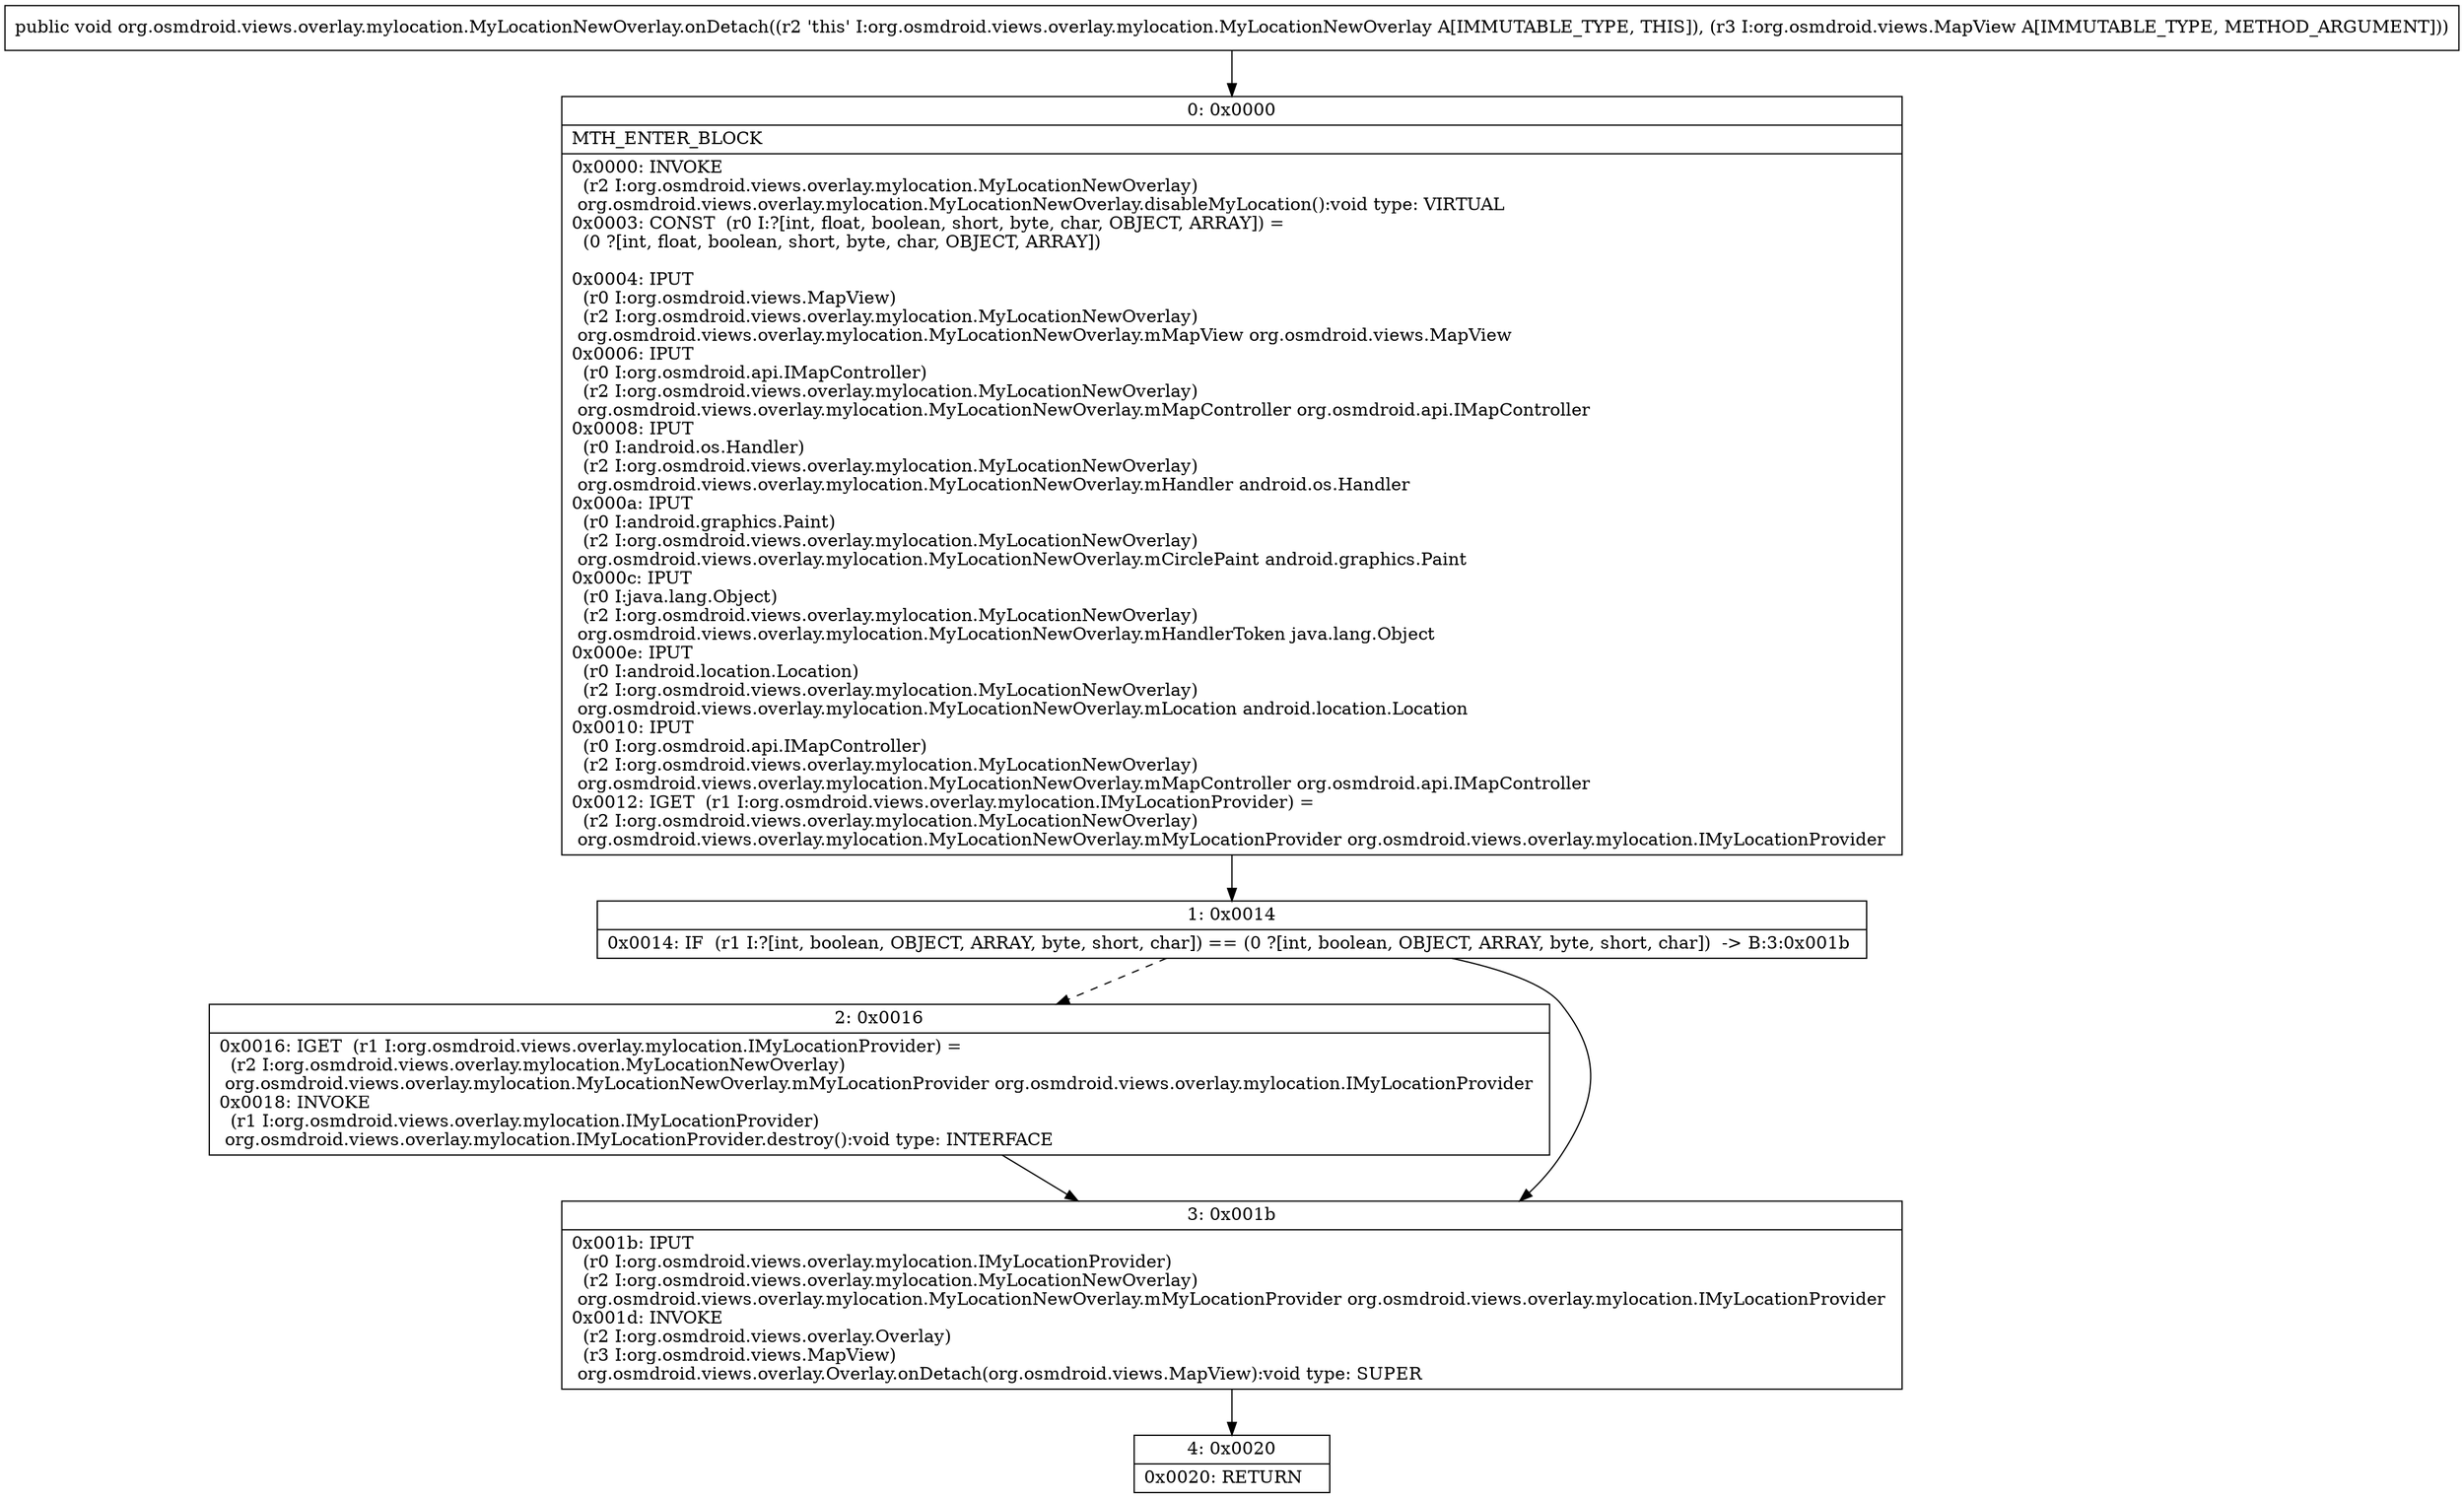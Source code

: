 digraph "CFG fororg.osmdroid.views.overlay.mylocation.MyLocationNewOverlay.onDetach(Lorg\/osmdroid\/views\/MapView;)V" {
Node_0 [shape=record,label="{0\:\ 0x0000|MTH_ENTER_BLOCK\l|0x0000: INVOKE  \l  (r2 I:org.osmdroid.views.overlay.mylocation.MyLocationNewOverlay)\l org.osmdroid.views.overlay.mylocation.MyLocationNewOverlay.disableMyLocation():void type: VIRTUAL \l0x0003: CONST  (r0 I:?[int, float, boolean, short, byte, char, OBJECT, ARRAY]) = \l  (0 ?[int, float, boolean, short, byte, char, OBJECT, ARRAY])\l \l0x0004: IPUT  \l  (r0 I:org.osmdroid.views.MapView)\l  (r2 I:org.osmdroid.views.overlay.mylocation.MyLocationNewOverlay)\l org.osmdroid.views.overlay.mylocation.MyLocationNewOverlay.mMapView org.osmdroid.views.MapView \l0x0006: IPUT  \l  (r0 I:org.osmdroid.api.IMapController)\l  (r2 I:org.osmdroid.views.overlay.mylocation.MyLocationNewOverlay)\l org.osmdroid.views.overlay.mylocation.MyLocationNewOverlay.mMapController org.osmdroid.api.IMapController \l0x0008: IPUT  \l  (r0 I:android.os.Handler)\l  (r2 I:org.osmdroid.views.overlay.mylocation.MyLocationNewOverlay)\l org.osmdroid.views.overlay.mylocation.MyLocationNewOverlay.mHandler android.os.Handler \l0x000a: IPUT  \l  (r0 I:android.graphics.Paint)\l  (r2 I:org.osmdroid.views.overlay.mylocation.MyLocationNewOverlay)\l org.osmdroid.views.overlay.mylocation.MyLocationNewOverlay.mCirclePaint android.graphics.Paint \l0x000c: IPUT  \l  (r0 I:java.lang.Object)\l  (r2 I:org.osmdroid.views.overlay.mylocation.MyLocationNewOverlay)\l org.osmdroid.views.overlay.mylocation.MyLocationNewOverlay.mHandlerToken java.lang.Object \l0x000e: IPUT  \l  (r0 I:android.location.Location)\l  (r2 I:org.osmdroid.views.overlay.mylocation.MyLocationNewOverlay)\l org.osmdroid.views.overlay.mylocation.MyLocationNewOverlay.mLocation android.location.Location \l0x0010: IPUT  \l  (r0 I:org.osmdroid.api.IMapController)\l  (r2 I:org.osmdroid.views.overlay.mylocation.MyLocationNewOverlay)\l org.osmdroid.views.overlay.mylocation.MyLocationNewOverlay.mMapController org.osmdroid.api.IMapController \l0x0012: IGET  (r1 I:org.osmdroid.views.overlay.mylocation.IMyLocationProvider) = \l  (r2 I:org.osmdroid.views.overlay.mylocation.MyLocationNewOverlay)\l org.osmdroid.views.overlay.mylocation.MyLocationNewOverlay.mMyLocationProvider org.osmdroid.views.overlay.mylocation.IMyLocationProvider \l}"];
Node_1 [shape=record,label="{1\:\ 0x0014|0x0014: IF  (r1 I:?[int, boolean, OBJECT, ARRAY, byte, short, char]) == (0 ?[int, boolean, OBJECT, ARRAY, byte, short, char])  \-\> B:3:0x001b \l}"];
Node_2 [shape=record,label="{2\:\ 0x0016|0x0016: IGET  (r1 I:org.osmdroid.views.overlay.mylocation.IMyLocationProvider) = \l  (r2 I:org.osmdroid.views.overlay.mylocation.MyLocationNewOverlay)\l org.osmdroid.views.overlay.mylocation.MyLocationNewOverlay.mMyLocationProvider org.osmdroid.views.overlay.mylocation.IMyLocationProvider \l0x0018: INVOKE  \l  (r1 I:org.osmdroid.views.overlay.mylocation.IMyLocationProvider)\l org.osmdroid.views.overlay.mylocation.IMyLocationProvider.destroy():void type: INTERFACE \l}"];
Node_3 [shape=record,label="{3\:\ 0x001b|0x001b: IPUT  \l  (r0 I:org.osmdroid.views.overlay.mylocation.IMyLocationProvider)\l  (r2 I:org.osmdroid.views.overlay.mylocation.MyLocationNewOverlay)\l org.osmdroid.views.overlay.mylocation.MyLocationNewOverlay.mMyLocationProvider org.osmdroid.views.overlay.mylocation.IMyLocationProvider \l0x001d: INVOKE  \l  (r2 I:org.osmdroid.views.overlay.Overlay)\l  (r3 I:org.osmdroid.views.MapView)\l org.osmdroid.views.overlay.Overlay.onDetach(org.osmdroid.views.MapView):void type: SUPER \l}"];
Node_4 [shape=record,label="{4\:\ 0x0020|0x0020: RETURN   \l}"];
MethodNode[shape=record,label="{public void org.osmdroid.views.overlay.mylocation.MyLocationNewOverlay.onDetach((r2 'this' I:org.osmdroid.views.overlay.mylocation.MyLocationNewOverlay A[IMMUTABLE_TYPE, THIS]), (r3 I:org.osmdroid.views.MapView A[IMMUTABLE_TYPE, METHOD_ARGUMENT])) }"];
MethodNode -> Node_0;
Node_0 -> Node_1;
Node_1 -> Node_2[style=dashed];
Node_1 -> Node_3;
Node_2 -> Node_3;
Node_3 -> Node_4;
}

